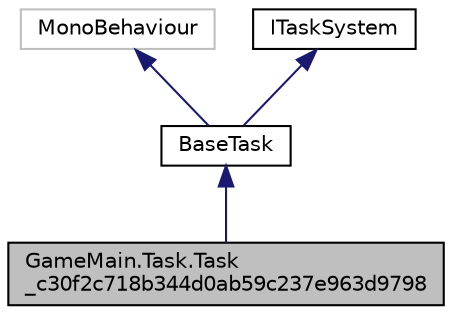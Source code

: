 digraph "GameMain.Task.Task_c30f2c718b344d0ab59c237e963d9798"
{
 // LATEX_PDF_SIZE
  edge [fontname="Helvetica",fontsize="10",labelfontname="Helvetica",labelfontsize="10"];
  node [fontname="Helvetica",fontsize="10",shape=record];
  Node1 [label="GameMain.Task.Task\l_c30f2c718b344d0ab59c237e963d9798",height=0.2,width=0.4,color="black", fillcolor="grey75", style="filled", fontcolor="black",tooltip=" "];
  Node2 -> Node1 [dir="back",color="midnightblue",fontsize="10",style="solid",fontname="Helvetica"];
  Node2 [label="BaseTask",height=0.2,width=0.4,color="black", fillcolor="white", style="filled",URL="$classModule_1_1Task_1_1BaseTask.html",tooltip="全てのタスクのベースクラス"];
  Node3 -> Node2 [dir="back",color="midnightblue",fontsize="10",style="solid",fontname="Helvetica"];
  Node3 [label="MonoBehaviour",height=0.2,width=0.4,color="grey75", fillcolor="white", style="filled",tooltip=" "];
  Node4 -> Node2 [dir="back",color="midnightblue",fontsize="10",style="solid",fontname="Helvetica"];
  Node4 [label="ITaskSystem",height=0.2,width=0.4,color="black", fillcolor="white", style="filled",URL="$interfaceModule_1_1Task_1_1ITaskSystem.html",tooltip="タスクにゲームループを適用するインターフェース"];
}
